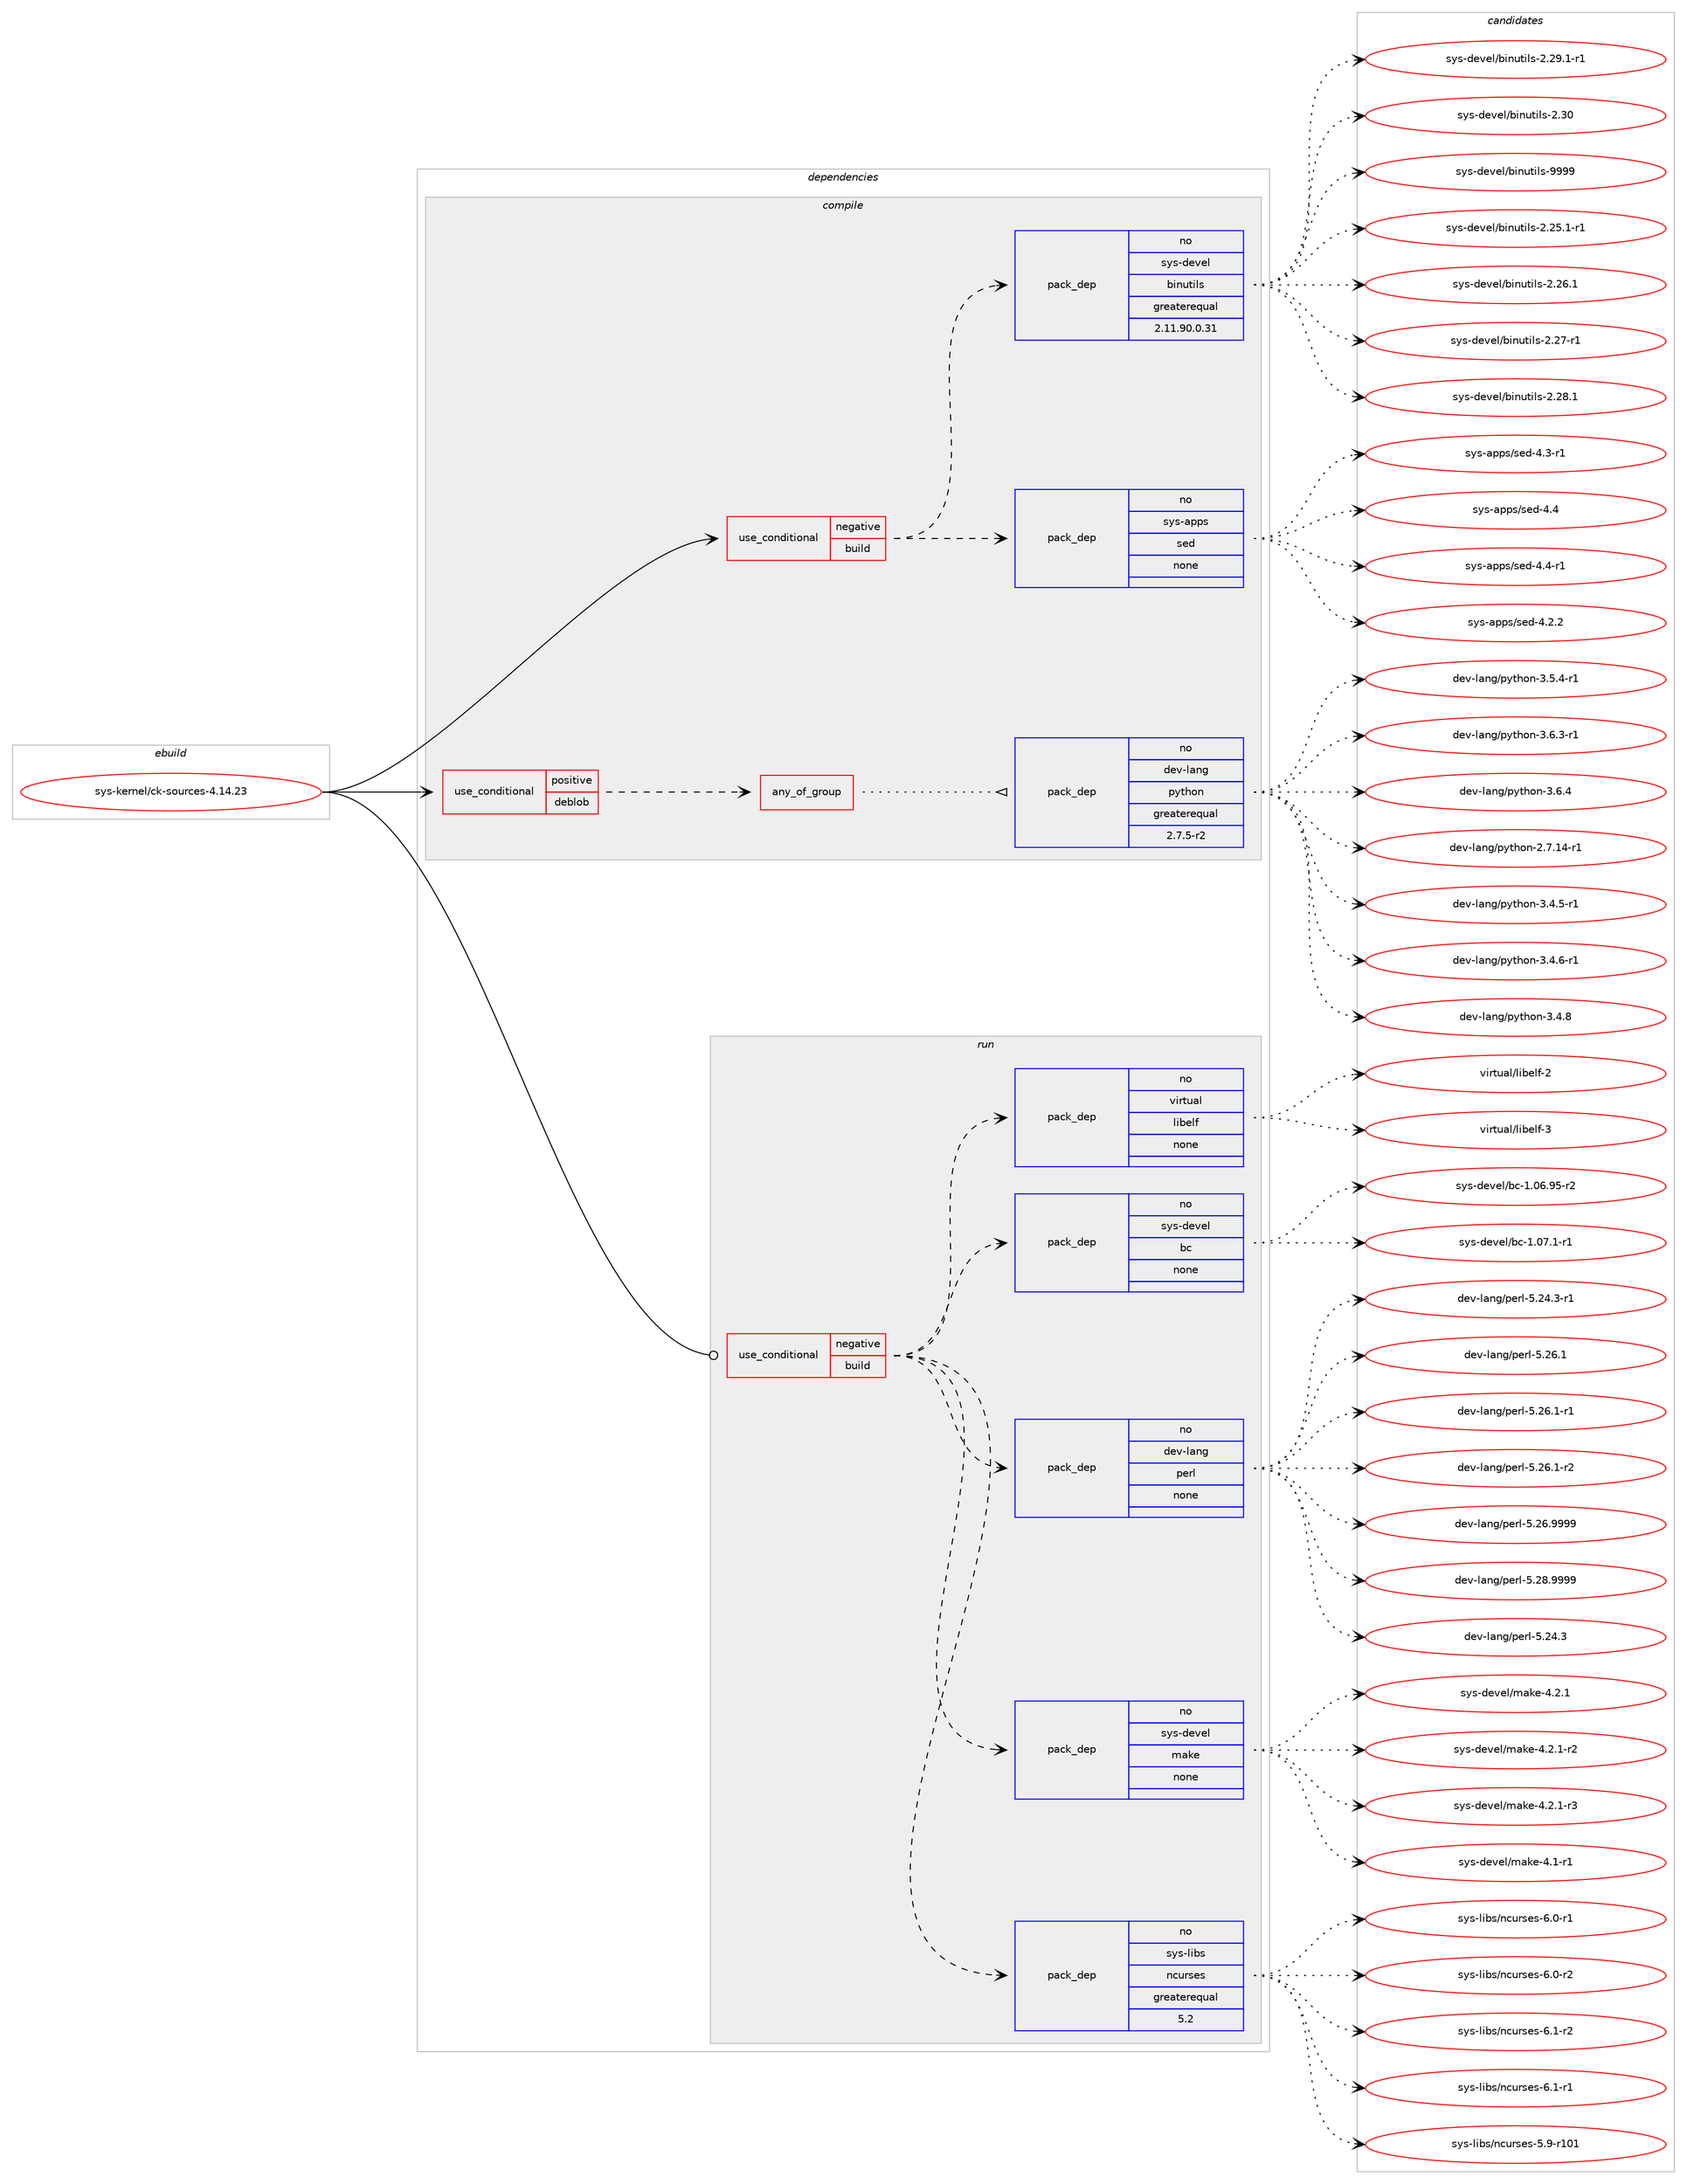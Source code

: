 digraph prolog {

# *************
# Graph options
# *************

newrank=true;
concentrate=true;
compound=true;
graph [rankdir=LR,fontname=Helvetica,fontsize=10,ranksep=1.5];#, ranksep=2.5, nodesep=0.2];
edge  [arrowhead=vee];
node  [fontname=Helvetica,fontsize=10];

# **********
# The ebuild
# **********

subgraph cluster_leftcol {
color=gray;
rank=same;
label=<<i>ebuild</i>>;
id [label="sys-kernel/ck-sources-4.14.23", color=red, width=4, href="../sys-kernel/ck-sources-4.14.23.svg"];
}

# ****************
# The dependencies
# ****************

subgraph cluster_midcol {
color=gray;
label=<<i>dependencies</i>>;
subgraph cluster_compile {
fillcolor="#eeeeee";
style=filled;
label=<<i>compile</i>>;
subgraph cond790 {
dependency7264 [label=<<TABLE BORDER="0" CELLBORDER="1" CELLSPACING="0" CELLPADDING="4"><TR><TD ROWSPAN="3" CELLPADDING="10">use_conditional</TD></TR><TR><TD>negative</TD></TR><TR><TD>build</TD></TR></TABLE>>, shape=none, color=red];
subgraph pack6405 {
dependency7265 [label=<<TABLE BORDER="0" CELLBORDER="1" CELLSPACING="0" CELLPADDING="4" WIDTH="220"><TR><TD ROWSPAN="6" CELLPADDING="30">pack_dep</TD></TR><TR><TD WIDTH="110">no</TD></TR><TR><TD>sys-apps</TD></TR><TR><TD>sed</TD></TR><TR><TD>none</TD></TR><TR><TD></TD></TR></TABLE>>, shape=none, color=blue];
}
dependency7264:e -> dependency7265:w [weight=20,style="dashed",arrowhead="vee"];
subgraph pack6406 {
dependency7266 [label=<<TABLE BORDER="0" CELLBORDER="1" CELLSPACING="0" CELLPADDING="4" WIDTH="220"><TR><TD ROWSPAN="6" CELLPADDING="30">pack_dep</TD></TR><TR><TD WIDTH="110">no</TD></TR><TR><TD>sys-devel</TD></TR><TR><TD>binutils</TD></TR><TR><TD>greaterequal</TD></TR><TR><TD>2.11.90.0.31</TD></TR></TABLE>>, shape=none, color=blue];
}
dependency7264:e -> dependency7266:w [weight=20,style="dashed",arrowhead="vee"];
}
id:e -> dependency7264:w [weight=20,style="solid",arrowhead="vee"];
subgraph cond791 {
dependency7267 [label=<<TABLE BORDER="0" CELLBORDER="1" CELLSPACING="0" CELLPADDING="4"><TR><TD ROWSPAN="3" CELLPADDING="10">use_conditional</TD></TR><TR><TD>positive</TD></TR><TR><TD>deblob</TD></TR></TABLE>>, shape=none, color=red];
subgraph any70 {
dependency7268 [label=<<TABLE BORDER="0" CELLBORDER="1" CELLSPACING="0" CELLPADDING="4"><TR><TD CELLPADDING="10">any_of_group</TD></TR></TABLE>>, shape=none, color=red];subgraph pack6407 {
dependency7269 [label=<<TABLE BORDER="0" CELLBORDER="1" CELLSPACING="0" CELLPADDING="4" WIDTH="220"><TR><TD ROWSPAN="6" CELLPADDING="30">pack_dep</TD></TR><TR><TD WIDTH="110">no</TD></TR><TR><TD>dev-lang</TD></TR><TR><TD>python</TD></TR><TR><TD>greaterequal</TD></TR><TR><TD>2.7.5-r2</TD></TR></TABLE>>, shape=none, color=blue];
}
dependency7268:e -> dependency7269:w [weight=20,style="dotted",arrowhead="oinv"];
}
dependency7267:e -> dependency7268:w [weight=20,style="dashed",arrowhead="vee"];
}
id:e -> dependency7267:w [weight=20,style="solid",arrowhead="vee"];
}
subgraph cluster_compileandrun {
fillcolor="#eeeeee";
style=filled;
label=<<i>compile and run</i>>;
}
subgraph cluster_run {
fillcolor="#eeeeee";
style=filled;
label=<<i>run</i>>;
subgraph cond792 {
dependency7270 [label=<<TABLE BORDER="0" CELLBORDER="1" CELLSPACING="0" CELLPADDING="4"><TR><TD ROWSPAN="3" CELLPADDING="10">use_conditional</TD></TR><TR><TD>negative</TD></TR><TR><TD>build</TD></TR></TABLE>>, shape=none, color=red];
subgraph pack6408 {
dependency7271 [label=<<TABLE BORDER="0" CELLBORDER="1" CELLSPACING="0" CELLPADDING="4" WIDTH="220"><TR><TD ROWSPAN="6" CELLPADDING="30">pack_dep</TD></TR><TR><TD WIDTH="110">no</TD></TR><TR><TD>sys-libs</TD></TR><TR><TD>ncurses</TD></TR><TR><TD>greaterequal</TD></TR><TR><TD>5.2</TD></TR></TABLE>>, shape=none, color=blue];
}
dependency7270:e -> dependency7271:w [weight=20,style="dashed",arrowhead="vee"];
subgraph pack6409 {
dependency7272 [label=<<TABLE BORDER="0" CELLBORDER="1" CELLSPACING="0" CELLPADDING="4" WIDTH="220"><TR><TD ROWSPAN="6" CELLPADDING="30">pack_dep</TD></TR><TR><TD WIDTH="110">no</TD></TR><TR><TD>sys-devel</TD></TR><TR><TD>make</TD></TR><TR><TD>none</TD></TR><TR><TD></TD></TR></TABLE>>, shape=none, color=blue];
}
dependency7270:e -> dependency7272:w [weight=20,style="dashed",arrowhead="vee"];
subgraph pack6410 {
dependency7273 [label=<<TABLE BORDER="0" CELLBORDER="1" CELLSPACING="0" CELLPADDING="4" WIDTH="220"><TR><TD ROWSPAN="6" CELLPADDING="30">pack_dep</TD></TR><TR><TD WIDTH="110">no</TD></TR><TR><TD>dev-lang</TD></TR><TR><TD>perl</TD></TR><TR><TD>none</TD></TR><TR><TD></TD></TR></TABLE>>, shape=none, color=blue];
}
dependency7270:e -> dependency7273:w [weight=20,style="dashed",arrowhead="vee"];
subgraph pack6411 {
dependency7274 [label=<<TABLE BORDER="0" CELLBORDER="1" CELLSPACING="0" CELLPADDING="4" WIDTH="220"><TR><TD ROWSPAN="6" CELLPADDING="30">pack_dep</TD></TR><TR><TD WIDTH="110">no</TD></TR><TR><TD>sys-devel</TD></TR><TR><TD>bc</TD></TR><TR><TD>none</TD></TR><TR><TD></TD></TR></TABLE>>, shape=none, color=blue];
}
dependency7270:e -> dependency7274:w [weight=20,style="dashed",arrowhead="vee"];
subgraph pack6412 {
dependency7275 [label=<<TABLE BORDER="0" CELLBORDER="1" CELLSPACING="0" CELLPADDING="4" WIDTH="220"><TR><TD ROWSPAN="6" CELLPADDING="30">pack_dep</TD></TR><TR><TD WIDTH="110">no</TD></TR><TR><TD>virtual</TD></TR><TR><TD>libelf</TD></TR><TR><TD>none</TD></TR><TR><TD></TD></TR></TABLE>>, shape=none, color=blue];
}
dependency7270:e -> dependency7275:w [weight=20,style="dashed",arrowhead="vee"];
}
id:e -> dependency7270:w [weight=20,style="solid",arrowhead="odot"];
}
}

# **************
# The candidates
# **************

subgraph cluster_choices {
rank=same;
color=gray;
label=<<i>candidates</i>>;

subgraph choice6405 {
color=black;
nodesep=1;
choice115121115459711211211547115101100455246504650 [label="sys-apps/sed-4.2.2", color=red, width=4,href="../sys-apps/sed-4.2.2.svg"];
choice115121115459711211211547115101100455246514511449 [label="sys-apps/sed-4.3-r1", color=red, width=4,href="../sys-apps/sed-4.3-r1.svg"];
choice11512111545971121121154711510110045524652 [label="sys-apps/sed-4.4", color=red, width=4,href="../sys-apps/sed-4.4.svg"];
choice115121115459711211211547115101100455246524511449 [label="sys-apps/sed-4.4-r1", color=red, width=4,href="../sys-apps/sed-4.4-r1.svg"];
dependency7265:e -> choice115121115459711211211547115101100455246504650:w [style=dotted,weight="100"];
dependency7265:e -> choice115121115459711211211547115101100455246514511449:w [style=dotted,weight="100"];
dependency7265:e -> choice11512111545971121121154711510110045524652:w [style=dotted,weight="100"];
dependency7265:e -> choice115121115459711211211547115101100455246524511449:w [style=dotted,weight="100"];
}
subgraph choice6406 {
color=black;
nodesep=1;
choice115121115451001011181011084798105110117116105108115455046505346494511449 [label="sys-devel/binutils-2.25.1-r1", color=red, width=4,href="../sys-devel/binutils-2.25.1-r1.svg"];
choice11512111545100101118101108479810511011711610510811545504650544649 [label="sys-devel/binutils-2.26.1", color=red, width=4,href="../sys-devel/binutils-2.26.1.svg"];
choice11512111545100101118101108479810511011711610510811545504650554511449 [label="sys-devel/binutils-2.27-r1", color=red, width=4,href="../sys-devel/binutils-2.27-r1.svg"];
choice11512111545100101118101108479810511011711610510811545504650564649 [label="sys-devel/binutils-2.28.1", color=red, width=4,href="../sys-devel/binutils-2.28.1.svg"];
choice115121115451001011181011084798105110117116105108115455046505746494511449 [label="sys-devel/binutils-2.29.1-r1", color=red, width=4,href="../sys-devel/binutils-2.29.1-r1.svg"];
choice1151211154510010111810110847981051101171161051081154550465148 [label="sys-devel/binutils-2.30", color=red, width=4,href="../sys-devel/binutils-2.30.svg"];
choice1151211154510010111810110847981051101171161051081154557575757 [label="sys-devel/binutils-9999", color=red, width=4,href="../sys-devel/binutils-9999.svg"];
dependency7266:e -> choice115121115451001011181011084798105110117116105108115455046505346494511449:w [style=dotted,weight="100"];
dependency7266:e -> choice11512111545100101118101108479810511011711610510811545504650544649:w [style=dotted,weight="100"];
dependency7266:e -> choice11512111545100101118101108479810511011711610510811545504650554511449:w [style=dotted,weight="100"];
dependency7266:e -> choice11512111545100101118101108479810511011711610510811545504650564649:w [style=dotted,weight="100"];
dependency7266:e -> choice115121115451001011181011084798105110117116105108115455046505746494511449:w [style=dotted,weight="100"];
dependency7266:e -> choice1151211154510010111810110847981051101171161051081154550465148:w [style=dotted,weight="100"];
dependency7266:e -> choice1151211154510010111810110847981051101171161051081154557575757:w [style=dotted,weight="100"];
}
subgraph choice6407 {
color=black;
nodesep=1;
choice100101118451089711010347112121116104111110455046554649524511449 [label="dev-lang/python-2.7.14-r1", color=red, width=4,href="../dev-lang/python-2.7.14-r1.svg"];
choice1001011184510897110103471121211161041111104551465246534511449 [label="dev-lang/python-3.4.5-r1", color=red, width=4,href="../dev-lang/python-3.4.5-r1.svg"];
choice1001011184510897110103471121211161041111104551465246544511449 [label="dev-lang/python-3.4.6-r1", color=red, width=4,href="../dev-lang/python-3.4.6-r1.svg"];
choice100101118451089711010347112121116104111110455146524656 [label="dev-lang/python-3.4.8", color=red, width=4,href="../dev-lang/python-3.4.8.svg"];
choice1001011184510897110103471121211161041111104551465346524511449 [label="dev-lang/python-3.5.4-r1", color=red, width=4,href="../dev-lang/python-3.5.4-r1.svg"];
choice1001011184510897110103471121211161041111104551465446514511449 [label="dev-lang/python-3.6.3-r1", color=red, width=4,href="../dev-lang/python-3.6.3-r1.svg"];
choice100101118451089711010347112121116104111110455146544652 [label="dev-lang/python-3.6.4", color=red, width=4,href="../dev-lang/python-3.6.4.svg"];
dependency7269:e -> choice100101118451089711010347112121116104111110455046554649524511449:w [style=dotted,weight="100"];
dependency7269:e -> choice1001011184510897110103471121211161041111104551465246534511449:w [style=dotted,weight="100"];
dependency7269:e -> choice1001011184510897110103471121211161041111104551465246544511449:w [style=dotted,weight="100"];
dependency7269:e -> choice100101118451089711010347112121116104111110455146524656:w [style=dotted,weight="100"];
dependency7269:e -> choice1001011184510897110103471121211161041111104551465346524511449:w [style=dotted,weight="100"];
dependency7269:e -> choice1001011184510897110103471121211161041111104551465446514511449:w [style=dotted,weight="100"];
dependency7269:e -> choice100101118451089711010347112121116104111110455146544652:w [style=dotted,weight="100"];
}
subgraph choice6408 {
color=black;
nodesep=1;
choice11512111545108105981154711099117114115101115455446494511449 [label="sys-libs/ncurses-6.1-r1", color=red, width=4,href="../sys-libs/ncurses-6.1-r1.svg"];
choice115121115451081059811547110991171141151011154553465745114494849 [label="sys-libs/ncurses-5.9-r101", color=red, width=4,href="../sys-libs/ncurses-5.9-r101.svg"];
choice11512111545108105981154711099117114115101115455446484511449 [label="sys-libs/ncurses-6.0-r1", color=red, width=4,href="../sys-libs/ncurses-6.0-r1.svg"];
choice11512111545108105981154711099117114115101115455446484511450 [label="sys-libs/ncurses-6.0-r2", color=red, width=4,href="../sys-libs/ncurses-6.0-r2.svg"];
choice11512111545108105981154711099117114115101115455446494511450 [label="sys-libs/ncurses-6.1-r2", color=red, width=4,href="../sys-libs/ncurses-6.1-r2.svg"];
dependency7271:e -> choice11512111545108105981154711099117114115101115455446494511449:w [style=dotted,weight="100"];
dependency7271:e -> choice115121115451081059811547110991171141151011154553465745114494849:w [style=dotted,weight="100"];
dependency7271:e -> choice11512111545108105981154711099117114115101115455446484511449:w [style=dotted,weight="100"];
dependency7271:e -> choice11512111545108105981154711099117114115101115455446484511450:w [style=dotted,weight="100"];
dependency7271:e -> choice11512111545108105981154711099117114115101115455446494511450:w [style=dotted,weight="100"];
}
subgraph choice6409 {
color=black;
nodesep=1;
choice115121115451001011181011084710997107101455246494511449 [label="sys-devel/make-4.1-r1", color=red, width=4,href="../sys-devel/make-4.1-r1.svg"];
choice115121115451001011181011084710997107101455246504649 [label="sys-devel/make-4.2.1", color=red, width=4,href="../sys-devel/make-4.2.1.svg"];
choice1151211154510010111810110847109971071014552465046494511450 [label="sys-devel/make-4.2.1-r2", color=red, width=4,href="../sys-devel/make-4.2.1-r2.svg"];
choice1151211154510010111810110847109971071014552465046494511451 [label="sys-devel/make-4.2.1-r3", color=red, width=4,href="../sys-devel/make-4.2.1-r3.svg"];
dependency7272:e -> choice115121115451001011181011084710997107101455246494511449:w [style=dotted,weight="100"];
dependency7272:e -> choice115121115451001011181011084710997107101455246504649:w [style=dotted,weight="100"];
dependency7272:e -> choice1151211154510010111810110847109971071014552465046494511450:w [style=dotted,weight="100"];
dependency7272:e -> choice1151211154510010111810110847109971071014552465046494511451:w [style=dotted,weight="100"];
}
subgraph choice6410 {
color=black;
nodesep=1;
choice10010111845108971101034711210111410845534650524651 [label="dev-lang/perl-5.24.3", color=red, width=4,href="../dev-lang/perl-5.24.3.svg"];
choice100101118451089711010347112101114108455346505246514511449 [label="dev-lang/perl-5.24.3-r1", color=red, width=4,href="../dev-lang/perl-5.24.3-r1.svg"];
choice10010111845108971101034711210111410845534650544649 [label="dev-lang/perl-5.26.1", color=red, width=4,href="../dev-lang/perl-5.26.1.svg"];
choice100101118451089711010347112101114108455346505446494511449 [label="dev-lang/perl-5.26.1-r1", color=red, width=4,href="../dev-lang/perl-5.26.1-r1.svg"];
choice100101118451089711010347112101114108455346505446494511450 [label="dev-lang/perl-5.26.1-r2", color=red, width=4,href="../dev-lang/perl-5.26.1-r2.svg"];
choice10010111845108971101034711210111410845534650544657575757 [label="dev-lang/perl-5.26.9999", color=red, width=4,href="../dev-lang/perl-5.26.9999.svg"];
choice10010111845108971101034711210111410845534650564657575757 [label="dev-lang/perl-5.28.9999", color=red, width=4,href="../dev-lang/perl-5.28.9999.svg"];
dependency7273:e -> choice10010111845108971101034711210111410845534650524651:w [style=dotted,weight="100"];
dependency7273:e -> choice100101118451089711010347112101114108455346505246514511449:w [style=dotted,weight="100"];
dependency7273:e -> choice10010111845108971101034711210111410845534650544649:w [style=dotted,weight="100"];
dependency7273:e -> choice100101118451089711010347112101114108455346505446494511449:w [style=dotted,weight="100"];
dependency7273:e -> choice100101118451089711010347112101114108455346505446494511450:w [style=dotted,weight="100"];
dependency7273:e -> choice10010111845108971101034711210111410845534650544657575757:w [style=dotted,weight="100"];
dependency7273:e -> choice10010111845108971101034711210111410845534650564657575757:w [style=dotted,weight="100"];
}
subgraph choice6411 {
color=black;
nodesep=1;
choice1151211154510010111810110847989945494648544657534511450 [label="sys-devel/bc-1.06.95-r2", color=red, width=4,href="../sys-devel/bc-1.06.95-r2.svg"];
choice11512111545100101118101108479899454946485546494511449 [label="sys-devel/bc-1.07.1-r1", color=red, width=4,href="../sys-devel/bc-1.07.1-r1.svg"];
dependency7274:e -> choice1151211154510010111810110847989945494648544657534511450:w [style=dotted,weight="100"];
dependency7274:e -> choice11512111545100101118101108479899454946485546494511449:w [style=dotted,weight="100"];
}
subgraph choice6412 {
color=black;
nodesep=1;
choice1181051141161179710847108105981011081024550 [label="virtual/libelf-2", color=red, width=4,href="../virtual/libelf-2.svg"];
choice1181051141161179710847108105981011081024551 [label="virtual/libelf-3", color=red, width=4,href="../virtual/libelf-3.svg"];
dependency7275:e -> choice1181051141161179710847108105981011081024550:w [style=dotted,weight="100"];
dependency7275:e -> choice1181051141161179710847108105981011081024551:w [style=dotted,weight="100"];
}
}

}
